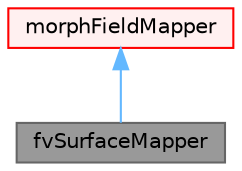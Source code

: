 digraph "fvSurfaceMapper"
{
 // LATEX_PDF_SIZE
  bgcolor="transparent";
  edge [fontname=Helvetica,fontsize=10,labelfontname=Helvetica,labelfontsize=10];
  node [fontname=Helvetica,fontsize=10,shape=box,height=0.2,width=0.4];
  Node1 [id="Node000001",label="fvSurfaceMapper",height=0.2,width=0.4,color="gray40", fillcolor="grey60", style="filled", fontcolor="black",tooltip="FV surface mapper."];
  Node2 -> Node1 [id="edge1_Node000001_Node000002",dir="back",color="steelblue1",style="solid",tooltip=" "];
  Node2 [id="Node000002",label="morphFieldMapper",height=0.2,width=0.4,color="red", fillcolor="#FFF0F0", style="filled",URL="$classFoam_1_1morphFieldMapper.html",tooltip="Abstract base class to hold the Field mapping for mesh morphs."];
}

